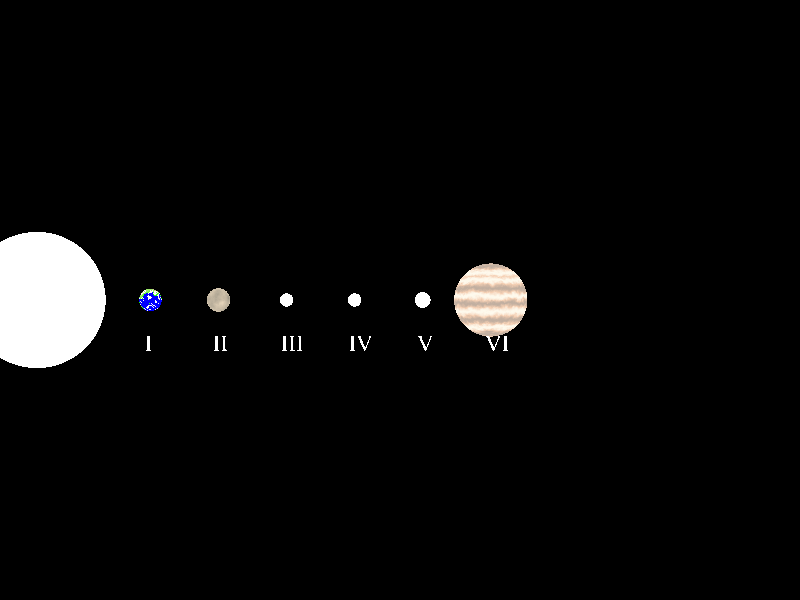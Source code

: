 // POV-Ray Scene file generated by System Simulator
// Generated on: Jul 10 2025

#include "colors.inc"
#include "functions.inc"
camera {
  location <14, 0, -100> // x, y (up), z (depth)
  look_at <14, 0, 0>
  right x * image_width / image_height
  angle 20 // Field of view
}

light_source { <0, 0, -10> color White * 1.5 }

background { color rgb <0, 0, 0.0> } // Tumma avaruus 

#declare bright_star= union {

light_source {
    <0, 0, 0>
    color rgb <1, 1, 1>

looks_like 
{
// Tähti (kirkas pallo)
sphere {
    <0, 0, 0>, 1
     texture {
        pigment { color rgb <1, 1, 0.8> } // Keltainen/valkoinen sävy 
        finish {
            emission 1
            diffuse 0.2
            specular 0.5
            roughness 0.01
        }
    }
}
}
}

// Mediheheku (säteilevä vaikutus tähden ympärillä)
 sphere {
    <0, 0, 0>, 1 // Hieman suurempi pallo hehkua varten
    hollow
    material {
        texture {
                  pigment { color rgbt <1, 1, 1, 1> } // Lähes läpinäkyvä  
 
        }

        interior {
            media {
                scattering { 3, rgb <1, 1, 0.8> * 1/20 }
                //emission 1/10000
                density { spherical poly_wave 2 density_map {
                    [0 color rgbt <0, 0, 0,1>]
                    [1 color rgbt <1, 1, 1,0>]
                }}
                samples 10,20

            }
        }
    }
scale 3
}

}

object {bright_star translate x*-2}

// Planet #0
sphere {
  <3.000000, 0.000000, 0.000000>, 0.494869 // Position and radius
  texture {  
  pigment {  
 wrinkles  scale 5 warp {turbulence 0.01 } scale 0.2  scale 0.5  
 color_map { 
  [0.0 rgb <0,0,1> ] 
  [0.5 rgb <0,0,1> ] 
  [0.5 rgb <0,1,0> ] 
  [1.0 rgb <0.796078, 0.545098, 0.345098> ] 
  }// ... color map 
 } //...pigment 
    finish { phong 0.8 } // Shiny finish
  normal { wrinkles scale y/10 scale 3 warp {turbulence 0.1} scale 0.1 bump_size 0.1 } // 
 } 
  texture { // clouds  
  pigment {  
 granite  turbulence 1 
 color_map { 
  [0.0 rgbt <0,0,0,1> ] 
  [0.3 rgbt <0,0,1,1> ] 
  [0.5 rgbt <1,1,10> ] 
  [1.0 rgbt <1,1,1,0> ] 
  }// ... color map 
 } //...pigment 
    finish { phong 0.8 ambient 0} // Shiny finish
 } 
}

text { 

ttf "timrom.ttf"  "I"  0.15,0 
 pigment {color rgb <1,1,1> }
 translate y*-2.25 

 translate x*2.750000 

 }

// Planet #1
sphere {
  <6.000000, 0.000000, 0.000000>, 0.514646 // Position and radius
  pigment {  
 wrinkles  scale 5 warp {turbulence 0.01 } scale 0.2  scale 0.5  
 color_map { 
  [0.0 rgb <0.266667, 0.25098, 0.203922> ] 
  [1.0 rgb <0.87451, 0.729412, 0.541176> ] 
  }// ... color map 
 } //...pigment 
    finish { diffuse 0.5 roughness 0.05 ambient 0}
  normal { granite scale 0.5 turbulence 0.2 bump_size -0.3 } // 
}

text { 

ttf "timrom.ttf"  "II"  0.15,0 
 pigment {color rgb <1,1,1> }
 translate y*-2.25 

 translate x*5.750000 

 }

// Planet #2
sphere {
  <9.000000, 0.000000, 0.000000>, 0.297249 // Position and radius
  pigment { color rgb <1, 1, 1> } 
  finish { phong 0.8 ambient 0} // Shiny finish
  normal { agate scale 0.1  turbulence 0.2 bump_size -0.4  } // 
}

text { 

ttf "timrom.ttf"  "III"  0.15,0 
 pigment {color rgb <1,1,1> }
 translate y*-2.25 

 translate x*8.750000 

 }

// Planet #3
sphere {
  <12.000000, 0.000000, 0.000000>, 0.297191 // Position and radius
  pigment { color rgb <1, 1, 1> } 
  finish { phong 0.8 ambient 0} // Shiny finish
  normal { agate scale 0.1  turbulence 0.2 bump_size -0.4  } // 
}

text { 

ttf "timrom.ttf"  "IV"  0.15,0 
 pigment {color rgb <1,1,1> }
 translate y*-2.25 

 translate x*11.750000 

 }

// Planet #4
sphere {
  <15.000000, 0.000000, 0.000000>, 0.346320 // Position and radius
  pigment { color rgb <1, 1, 1> } 
  finish { phong 0.8 ambient 0} // Shiny finish
  normal { agate scale 0.1  turbulence 0.2 bump_size -0.4  } // 
}

text { 

ttf "timrom.ttf"  "V"  0.15,0 
 pigment {color rgb <1,1,1> }
 translate y*-2.25 

 translate x*14.750000 

 }

// Planet #5
sphere {
  <18.000000, 0.000000, 0.000000>, 1.611077 // Position and radius
  pigment {  
 gradient y  sine_wave frequency 1.5 scale 5 warp {turbulence 0.5 } scale 1/5 turbulence 0.1   
 color_map { 
  [0.0 rgb <0.533333, 0.427451, 0.352941> ] 
  [0.5 rgb <0.917647, 0.631373, 0.454902> ] 
  [1.0 rgb <0.992157, 0.952941, 0.847059> ] 
  }// ... color map 
 } //...pigment 
    finish {  diffuse 0.65 ambient 0 } // Shiny finish
}

text { 

ttf "timrom.ttf"  "VI"  0.15,0 
 pigment {color rgb <1,1,1> }
 translate y*-2.25 

 translate x*17.750000 

 }

